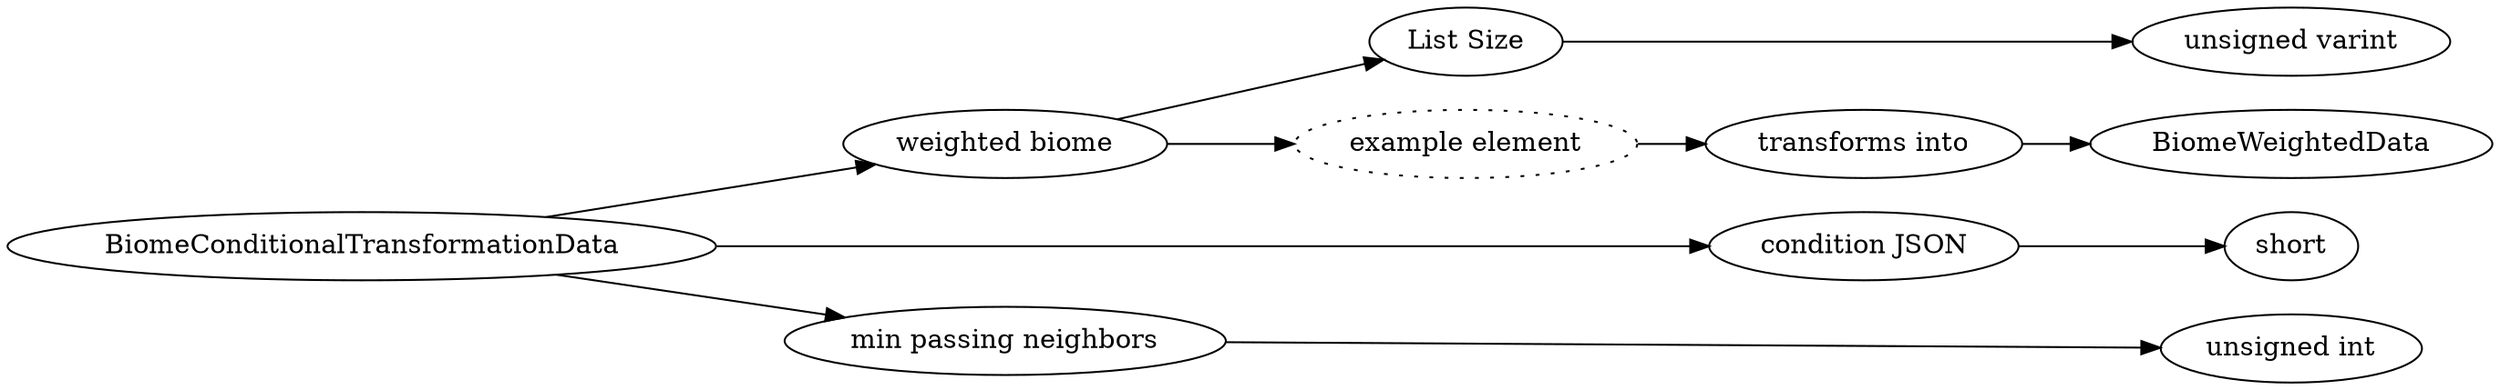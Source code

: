 digraph "BiomeConditionalTransformationData" {
rankdir = LR
306
306 -> 307
307 -> 308
308 -> 309
307 -> 310
310 -> 311
311 -> 312
306 -> 313
313 -> 314
306 -> 315
315 -> 316

306 [label="BiomeConditionalTransformationData",comment="name: \"BiomeConditionalTransformationData\", typeName: \"\", id: 306, branchId: 0, recurseId: -1, attributes: 0, notes: \"\""];
307 [label="weighted biome",comment="name: \"weighted biome\", typeName: \"\", id: 307, branchId: 0, recurseId: -1, attributes: 8, notes: \"\""];
308 [label="List Size",comment="name: \"List Size\", typeName: \"\", id: 308, branchId: 0, recurseId: -1, attributes: 0, notes: \"\""];
309 [label="unsigned varint",comment="name: \"unsigned varint\", typeName: \"\", id: 309, branchId: 0, recurseId: -1, attributes: 512, notes: \"\""];
310 [label="example element",style=dotted,comment="name: \"example element\", typeName: \"\", id: 310, branchId: 0, recurseId: -1, attributes: 16, notes: \"\""];
311 [label="transforms into",comment="name: \"transforms into\", typeName: \"BiomeWeightedData\", id: 311, branchId: 0, recurseId: -1, attributes: 256, notes: \"\""];
312 [label="BiomeWeightedData",comment="name: \"BiomeWeightedData\", typeName: \"\", id: 312, branchId: 0, recurseId: -1, attributes: 512, notes: \"\""];
313 [label="condition JSON",comment="name: \"condition JSON\", typeName: \"short\", id: 313, branchId: 0, recurseId: -1, attributes: 256, notes: \"\""];
314 [label="short",comment="name: \"short\", typeName: \"\", id: 314, branchId: 0, recurseId: -1, attributes: 512, notes: \"\""];
315 [label="min passing neighbors",comment="name: \"min passing neighbors\", typeName: \"\", id: 315, branchId: 0, recurseId: -1, attributes: 0, notes: \"\""];
316 [label="unsigned int",comment="name: \"unsigned int\", typeName: \"\", id: 316, branchId: 0, recurseId: -1, attributes: 512, notes: \"\""];
{ rank = max;309;312;314;316}

}

